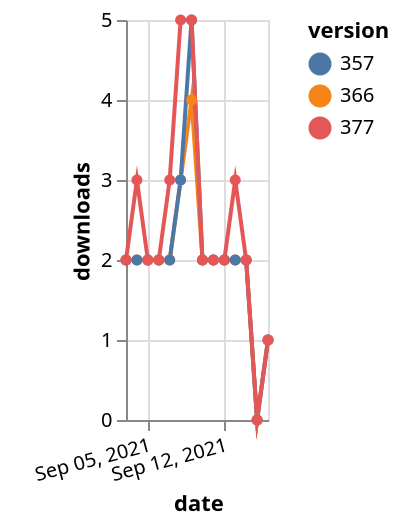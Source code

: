 {"$schema": "https://vega.github.io/schema/vega-lite/v5.json", "description": "A simple bar chart with embedded data.", "data": {"values": [{"date": "2021-09-03", "total": 2400, "delta": 2, "version": "366"}, {"date": "2021-09-04", "total": 2402, "delta": 2, "version": "366"}, {"date": "2021-09-05", "total": 2404, "delta": 2, "version": "366"}, {"date": "2021-09-06", "total": 2406, "delta": 2, "version": "366"}, {"date": "2021-09-07", "total": 2408, "delta": 2, "version": "366"}, {"date": "2021-09-08", "total": 2411, "delta": 3, "version": "366"}, {"date": "2021-09-09", "total": 2415, "delta": 4, "version": "366"}, {"date": "2021-09-10", "total": 2417, "delta": 2, "version": "366"}, {"date": "2021-09-11", "total": 2419, "delta": 2, "version": "366"}, {"date": "2021-09-12", "total": 2421, "delta": 2, "version": "366"}, {"date": "2021-09-13", "total": 2423, "delta": 2, "version": "366"}, {"date": "2021-09-14", "total": 2425, "delta": 2, "version": "366"}, {"date": "2021-09-15", "total": 2425, "delta": 0, "version": "366"}, {"date": "2021-09-16", "total": 2426, "delta": 1, "version": "366"}, {"date": "2021-09-03", "total": 2755, "delta": 2, "version": "357"}, {"date": "2021-09-04", "total": 2757, "delta": 2, "version": "357"}, {"date": "2021-09-05", "total": 2759, "delta": 2, "version": "357"}, {"date": "2021-09-06", "total": 2761, "delta": 2, "version": "357"}, {"date": "2021-09-07", "total": 2763, "delta": 2, "version": "357"}, {"date": "2021-09-08", "total": 2766, "delta": 3, "version": "357"}, {"date": "2021-09-09", "total": 2771, "delta": 5, "version": "357"}, {"date": "2021-09-10", "total": 2773, "delta": 2, "version": "357"}, {"date": "2021-09-11", "total": 2775, "delta": 2, "version": "357"}, {"date": "2021-09-12", "total": 2777, "delta": 2, "version": "357"}, {"date": "2021-09-13", "total": 2779, "delta": 2, "version": "357"}, {"date": "2021-09-14", "total": 2781, "delta": 2, "version": "357"}, {"date": "2021-09-15", "total": 2781, "delta": 0, "version": "357"}, {"date": "2021-09-16", "total": 2782, "delta": 1, "version": "357"}, {"date": "2021-09-03", "total": 2313, "delta": 2, "version": "377"}, {"date": "2021-09-04", "total": 2316, "delta": 3, "version": "377"}, {"date": "2021-09-05", "total": 2318, "delta": 2, "version": "377"}, {"date": "2021-09-06", "total": 2320, "delta": 2, "version": "377"}, {"date": "2021-09-07", "total": 2323, "delta": 3, "version": "377"}, {"date": "2021-09-08", "total": 2328, "delta": 5, "version": "377"}, {"date": "2021-09-09", "total": 2333, "delta": 5, "version": "377"}, {"date": "2021-09-10", "total": 2335, "delta": 2, "version": "377"}, {"date": "2021-09-11", "total": 2337, "delta": 2, "version": "377"}, {"date": "2021-09-12", "total": 2339, "delta": 2, "version": "377"}, {"date": "2021-09-13", "total": 2342, "delta": 3, "version": "377"}, {"date": "2021-09-14", "total": 2344, "delta": 2, "version": "377"}, {"date": "2021-09-15", "total": 2344, "delta": 0, "version": "377"}, {"date": "2021-09-16", "total": 2345, "delta": 1, "version": "377"}]}, "width": "container", "mark": {"type": "line", "point": {"filled": true}}, "encoding": {"x": {"field": "date", "type": "temporal", "timeUnit": "yearmonthdate", "title": "date", "axis": {"labelAngle": -15}}, "y": {"field": "delta", "type": "quantitative", "title": "downloads"}, "color": {"field": "version", "type": "nominal"}, "tooltip": {"field": "delta"}}}